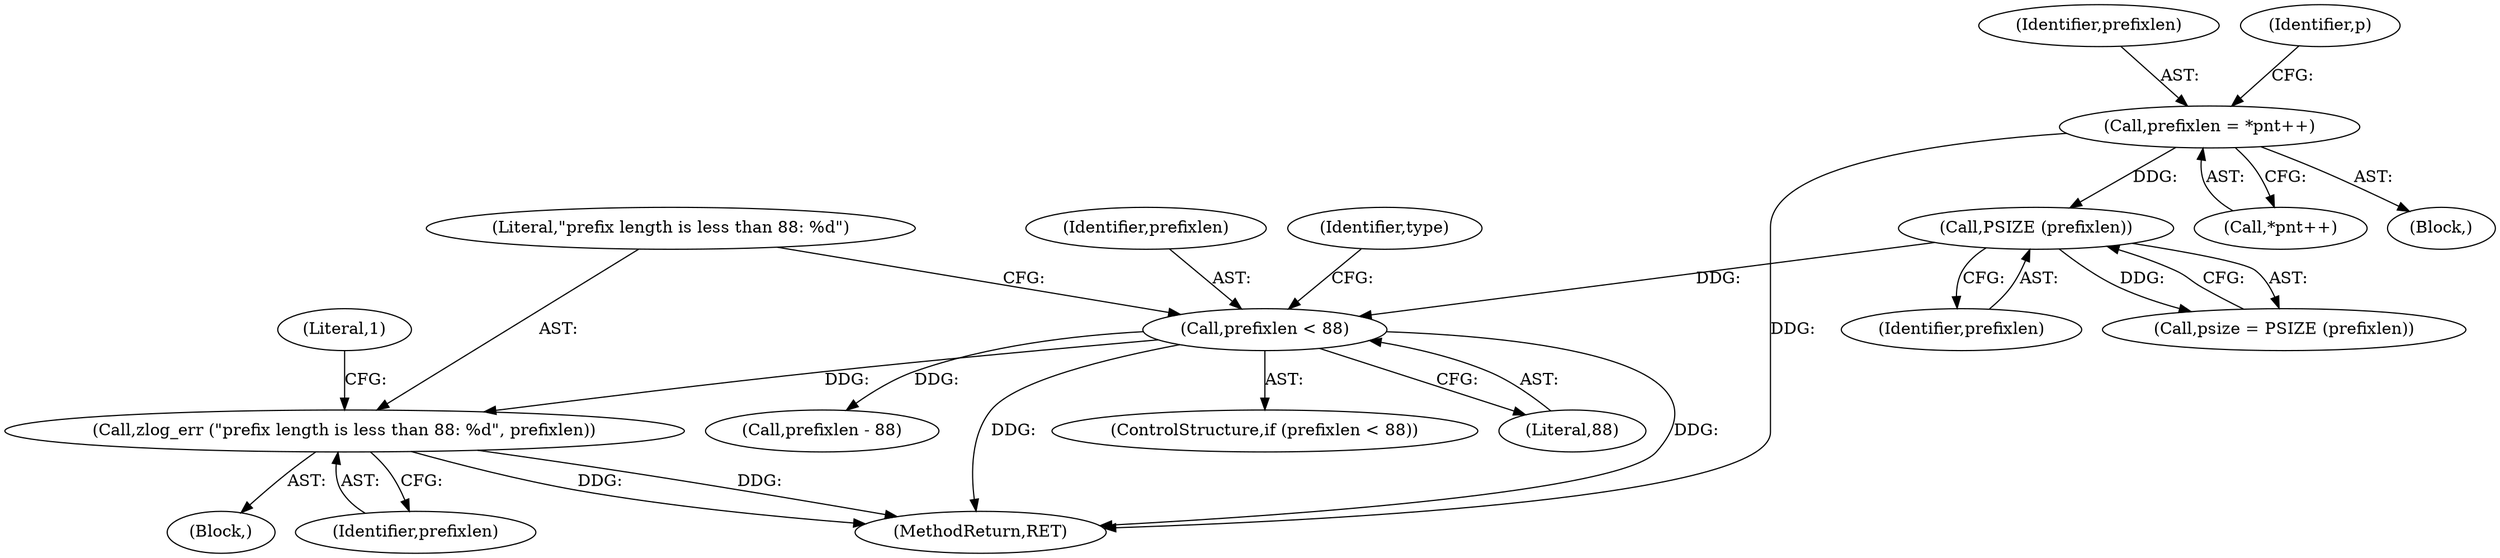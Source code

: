 digraph "1_savannah_a3bc7e9400b214a0f078fdb19596ba54214a1442@del" {
"1000178" [label="(Call,zlog_err (\"prefix length is less than 88: %d\", prefixlen))"];
"1000174" [label="(Call,prefixlen < 88)"];
"1000171" [label="(Call,PSIZE (prefixlen))"];
"1000159" [label="(Call,prefixlen = *pnt++)"];
"1000178" [label="(Call,zlog_err (\"prefix length is less than 88: %d\", prefixlen))"];
"1000173" [label="(ControlStructure,if (prefixlen < 88))"];
"1000176" [label="(Literal,88)"];
"1000268" [label="(MethodReturn,RET)"];
"1000171" [label="(Call,PSIZE (prefixlen))"];
"1000252" [label="(Call,prefixlen - 88)"];
"1000169" [label="(Call,psize = PSIZE (prefixlen))"];
"1000159" [label="(Call,prefixlen = *pnt++)"];
"1000177" [label="(Block,)"];
"1000160" [label="(Identifier,prefixlen)"];
"1000180" [label="(Identifier,prefixlen)"];
"1000161" [label="(Call,*pnt++)"];
"1000175" [label="(Identifier,prefixlen)"];
"1000158" [label="(Block,)"];
"1000172" [label="(Identifier,prefixlen)"];
"1000187" [label="(Identifier,type)"];
"1000166" [label="(Identifier,p)"];
"1000183" [label="(Literal,1)"];
"1000174" [label="(Call,prefixlen < 88)"];
"1000179" [label="(Literal,\"prefix length is less than 88: %d\")"];
"1000178" -> "1000177"  [label="AST: "];
"1000178" -> "1000180"  [label="CFG: "];
"1000179" -> "1000178"  [label="AST: "];
"1000180" -> "1000178"  [label="AST: "];
"1000183" -> "1000178"  [label="CFG: "];
"1000178" -> "1000268"  [label="DDG: "];
"1000178" -> "1000268"  [label="DDG: "];
"1000174" -> "1000178"  [label="DDG: "];
"1000174" -> "1000173"  [label="AST: "];
"1000174" -> "1000176"  [label="CFG: "];
"1000175" -> "1000174"  [label="AST: "];
"1000176" -> "1000174"  [label="AST: "];
"1000179" -> "1000174"  [label="CFG: "];
"1000187" -> "1000174"  [label="CFG: "];
"1000174" -> "1000268"  [label="DDG: "];
"1000174" -> "1000268"  [label="DDG: "];
"1000171" -> "1000174"  [label="DDG: "];
"1000174" -> "1000252"  [label="DDG: "];
"1000171" -> "1000169"  [label="AST: "];
"1000171" -> "1000172"  [label="CFG: "];
"1000172" -> "1000171"  [label="AST: "];
"1000169" -> "1000171"  [label="CFG: "];
"1000171" -> "1000169"  [label="DDG: "];
"1000159" -> "1000171"  [label="DDG: "];
"1000159" -> "1000158"  [label="AST: "];
"1000159" -> "1000161"  [label="CFG: "];
"1000160" -> "1000159"  [label="AST: "];
"1000161" -> "1000159"  [label="AST: "];
"1000166" -> "1000159"  [label="CFG: "];
"1000159" -> "1000268"  [label="DDG: "];
}
